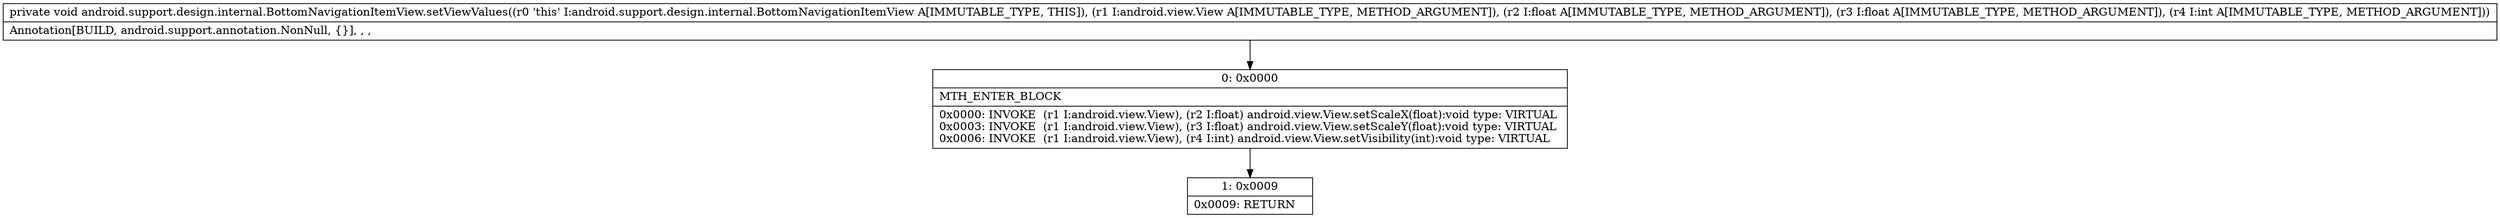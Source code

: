 digraph "CFG forandroid.support.design.internal.BottomNavigationItemView.setViewValues(Landroid\/view\/View;FFI)V" {
Node_0 [shape=record,label="{0\:\ 0x0000|MTH_ENTER_BLOCK\l|0x0000: INVOKE  (r1 I:android.view.View), (r2 I:float) android.view.View.setScaleX(float):void type: VIRTUAL \l0x0003: INVOKE  (r1 I:android.view.View), (r3 I:float) android.view.View.setScaleY(float):void type: VIRTUAL \l0x0006: INVOKE  (r1 I:android.view.View), (r4 I:int) android.view.View.setVisibility(int):void type: VIRTUAL \l}"];
Node_1 [shape=record,label="{1\:\ 0x0009|0x0009: RETURN   \l}"];
MethodNode[shape=record,label="{private void android.support.design.internal.BottomNavigationItemView.setViewValues((r0 'this' I:android.support.design.internal.BottomNavigationItemView A[IMMUTABLE_TYPE, THIS]), (r1 I:android.view.View A[IMMUTABLE_TYPE, METHOD_ARGUMENT]), (r2 I:float A[IMMUTABLE_TYPE, METHOD_ARGUMENT]), (r3 I:float A[IMMUTABLE_TYPE, METHOD_ARGUMENT]), (r4 I:int A[IMMUTABLE_TYPE, METHOD_ARGUMENT]))  | Annotation[BUILD, android.support.annotation.NonNull, \{\}], , , \l}"];
MethodNode -> Node_0;
Node_0 -> Node_1;
}


